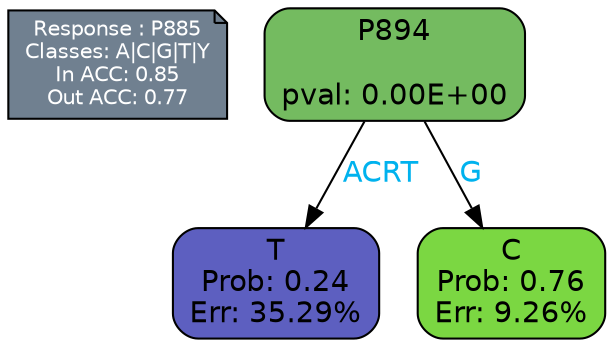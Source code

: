 digraph Tree {
node [shape=box, style="filled, rounded", color="black", fontname=helvetica] ;
graph [ranksep=equally, splines=polylines, bgcolor=transparent, dpi=600] ;
edge [fontname=helvetica] ;
LEGEND [label="Response : P885
Classes: A|C|G|T|Y
In ACC: 0.85
Out ACC: 0.77
",shape=note,align=left,style=filled,fillcolor="slategray",fontcolor="white",fontsize=10];1 [label="P894

pval: 0.00E+00", fillcolor="#74bb60"] ;
2 [label="T
Prob: 0.24
Err: 35.29%", fillcolor="#5d5fc0"] ;
3 [label="C
Prob: 0.76
Err: 9.26%", fillcolor="#7bd742"] ;
1 -> 2 [label="ACRT",fontcolor=deepskyblue2] ;
1 -> 3 [label="G",fontcolor=deepskyblue2] ;
{rank = same; 2;3;}{rank = same; LEGEND;1;}}